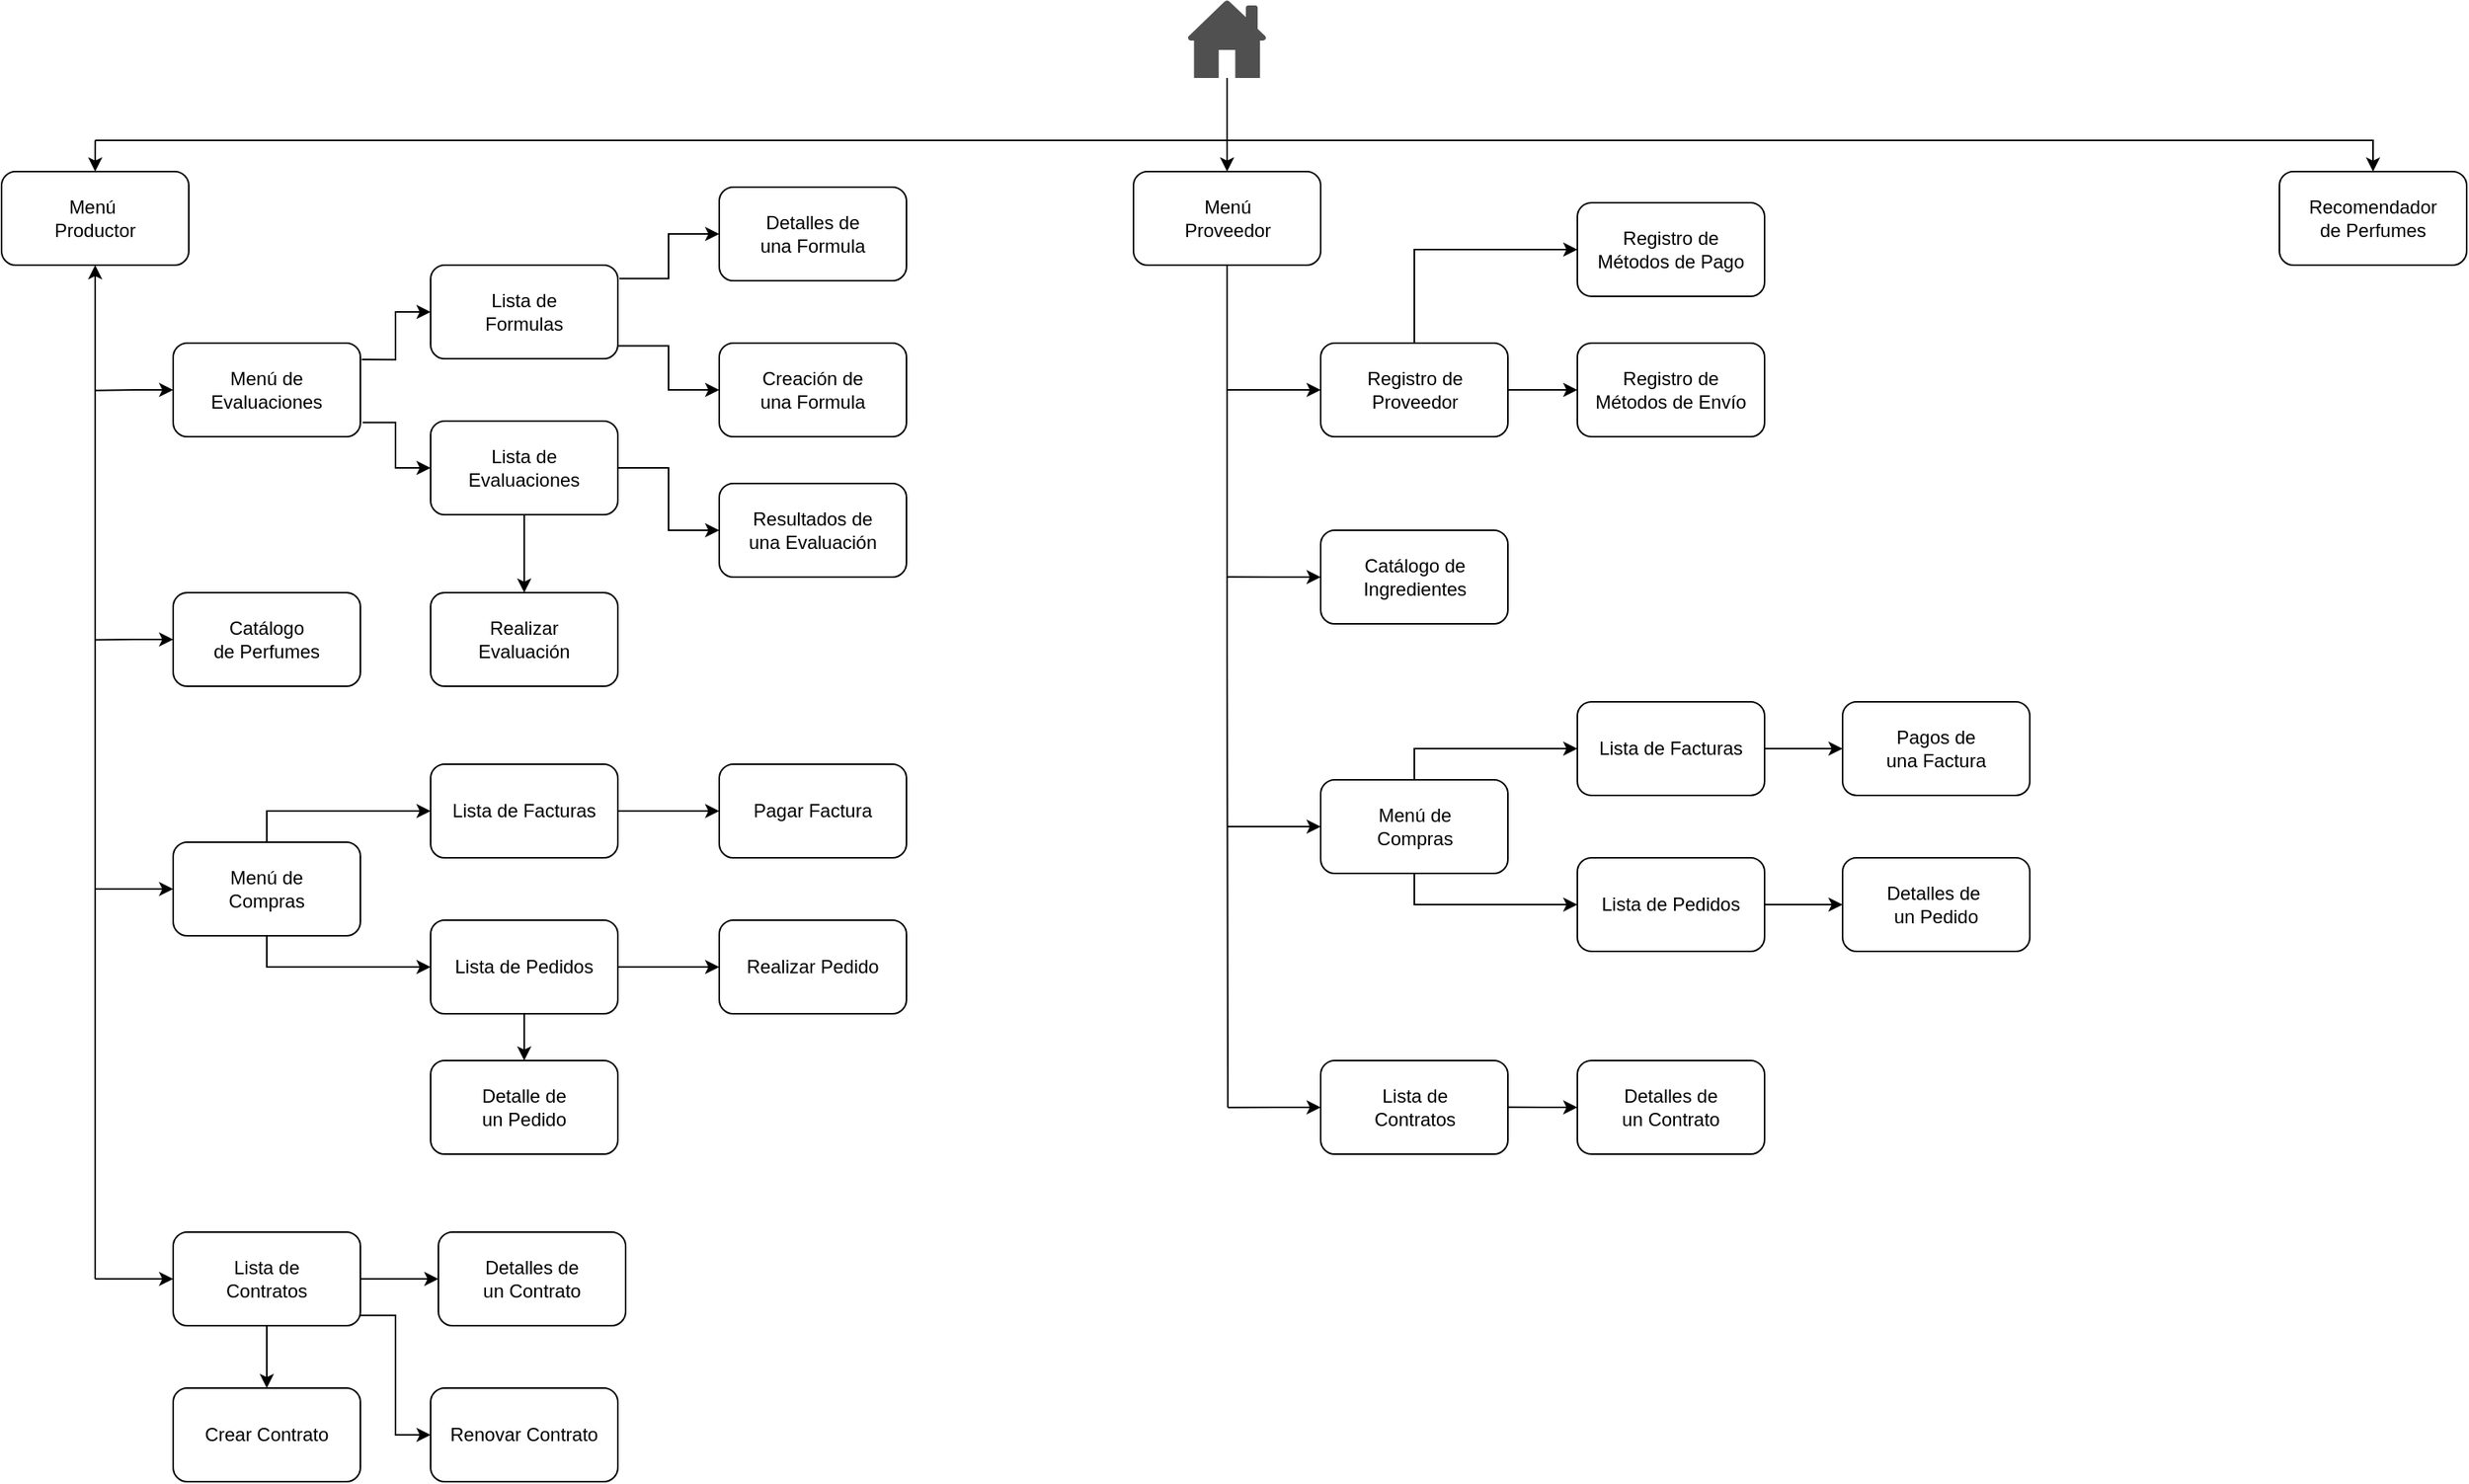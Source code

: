 <mxfile version="13.2.3" type="device"><diagram id="jxEuu7DFCGQaxu_QTB6z" name="Page-1"><mxGraphModel dx="1221" dy="626" grid="1" gridSize="10" guides="1" tooltips="1" connect="1" arrows="1" fold="1" page="1" pageScale="1" pageWidth="850" pageHeight="1100" math="0" shadow="0"><root><mxCell id="0"/><mxCell id="1" parent="0"/><mxCell id="YlrYLxBTYnuvcB4wRKef-1" value="" style="pointerEvents=1;shadow=0;dashed=0;html=1;strokeColor=none;fillColor=#505050;labelPosition=center;verticalLabelPosition=bottom;verticalAlign=top;outlineConnect=0;align=center;shape=mxgraph.office.concepts.home;" vertex="1" parent="1"><mxGeometry x="820" y="10" width="51" height="50" as="geometry"/></mxCell><mxCell id="YlrYLxBTYnuvcB4wRKef-5" style="edgeStyle=orthogonalEdgeStyle;rounded=0;orthogonalLoop=1;jettySize=auto;html=1;exitX=0.5;exitY=0;exitDx=0;exitDy=0;endArrow=none;endFill=0;startArrow=classic;startFill=1;" edge="1" parent="1" source="YlrYLxBTYnuvcB4wRKef-2" target="YlrYLxBTYnuvcB4wRKef-1"><mxGeometry relative="1" as="geometry"/></mxCell><mxCell id="YlrYLxBTYnuvcB4wRKef-12" style="edgeStyle=orthogonalEdgeStyle;rounded=0;orthogonalLoop=1;jettySize=auto;html=1;exitX=0.5;exitY=1;exitDx=0;exitDy=0;startArrow=none;startFill=0;endArrow=none;endFill=0;" edge="1" parent="1" source="YlrYLxBTYnuvcB4wRKef-2"><mxGeometry relative="1" as="geometry"><mxPoint x="846" y="720" as="targetPoint"/><Array as="points"><mxPoint x="846" y="425"/><mxPoint x="846" y="425"/></Array></mxGeometry></mxCell><mxCell id="YlrYLxBTYnuvcB4wRKef-2" value="Menú&lt;br&gt;Proveedor" style="rounded=1;whiteSpace=wrap;html=1;" vertex="1" parent="1"><mxGeometry x="785.5" y="120" width="120" height="60" as="geometry"/></mxCell><mxCell id="YlrYLxBTYnuvcB4wRKef-7" style="edgeStyle=orthogonalEdgeStyle;rounded=0;orthogonalLoop=1;jettySize=auto;html=1;exitX=0.5;exitY=0;exitDx=0;exitDy=0;startArrow=classic;startFill=1;endArrow=none;endFill=0;" edge="1" parent="1" source="YlrYLxBTYnuvcB4wRKef-3"><mxGeometry relative="1" as="geometry"><mxPoint x="120.056" y="100" as="targetPoint"/></mxGeometry></mxCell><mxCell id="YlrYLxBTYnuvcB4wRKef-55" style="edgeStyle=orthogonalEdgeStyle;rounded=0;orthogonalLoop=1;jettySize=auto;html=1;exitX=0.5;exitY=1;exitDx=0;exitDy=0;startArrow=classic;startFill=1;endArrow=none;endFill=0;" edge="1" parent="1" source="YlrYLxBTYnuvcB4wRKef-3"><mxGeometry relative="1" as="geometry"><mxPoint x="120" y="830" as="targetPoint"/></mxGeometry></mxCell><mxCell id="YlrYLxBTYnuvcB4wRKef-3" value="Menú&amp;nbsp;&lt;br&gt;Productor" style="rounded=1;whiteSpace=wrap;html=1;" vertex="1" parent="1"><mxGeometry x="60" y="120" width="120" height="60" as="geometry"/></mxCell><mxCell id="YlrYLxBTYnuvcB4wRKef-6" style="edgeStyle=orthogonalEdgeStyle;rounded=0;orthogonalLoop=1;jettySize=auto;html=1;exitX=0.5;exitY=0;exitDx=0;exitDy=0;startArrow=classic;startFill=1;endArrow=none;endFill=0;" edge="1" parent="1" source="YlrYLxBTYnuvcB4wRKef-4"><mxGeometry relative="1" as="geometry"><mxPoint x="120" y="100" as="targetPoint"/><Array as="points"><mxPoint x="1580" y="100"/></Array></mxGeometry></mxCell><mxCell id="YlrYLxBTYnuvcB4wRKef-4" value="Recomendador&lt;br&gt;de Perfumes" style="rounded=1;whiteSpace=wrap;html=1;" vertex="1" parent="1"><mxGeometry x="1520" y="120" width="120" height="60" as="geometry"/></mxCell><mxCell id="YlrYLxBTYnuvcB4wRKef-13" style="edgeStyle=orthogonalEdgeStyle;rounded=0;orthogonalLoop=1;jettySize=auto;html=1;exitX=0;exitY=0.5;exitDx=0;exitDy=0;startArrow=classic;startFill=1;endArrow=none;endFill=0;" edge="1" parent="1" source="YlrYLxBTYnuvcB4wRKef-8"><mxGeometry relative="1" as="geometry"><mxPoint x="846" y="260" as="targetPoint"/></mxGeometry></mxCell><mxCell id="YlrYLxBTYnuvcB4wRKef-8" value="Registro de&lt;br&gt;Proveedor" style="rounded=1;whiteSpace=wrap;html=1;" vertex="1" parent="1"><mxGeometry x="905.5" y="230" width="120" height="60" as="geometry"/></mxCell><mxCell id="YlrYLxBTYnuvcB4wRKef-34" style="edgeStyle=orthogonalEdgeStyle;rounded=0;orthogonalLoop=1;jettySize=auto;html=1;exitX=0;exitY=0.5;exitDx=0;exitDy=0;startArrow=classic;startFill=1;endArrow=none;endFill=0;" edge="1" parent="1" source="YlrYLxBTYnuvcB4wRKef-10"><mxGeometry relative="1" as="geometry"><mxPoint x="846" y="540" as="targetPoint"/></mxGeometry></mxCell><mxCell id="YlrYLxBTYnuvcB4wRKef-10" value="Menú de&lt;br&gt;Compras" style="rounded=1;whiteSpace=wrap;html=1;" vertex="1" parent="1"><mxGeometry x="905.5" y="510" width="120" height="60" as="geometry"/></mxCell><mxCell id="YlrYLxBTYnuvcB4wRKef-24" style="edgeStyle=orthogonalEdgeStyle;rounded=0;orthogonalLoop=1;jettySize=auto;html=1;exitX=0;exitY=0.5;exitDx=0;exitDy=0;entryX=0.5;entryY=0;entryDx=0;entryDy=0;startArrow=classic;startFill=1;endArrow=none;endFill=0;" edge="1" parent="1" source="YlrYLxBTYnuvcB4wRKef-15" target="YlrYLxBTYnuvcB4wRKef-8"><mxGeometry relative="1" as="geometry"/></mxCell><mxCell id="YlrYLxBTYnuvcB4wRKef-15" value="Registro de&lt;br&gt;Métodos de Pago" style="rounded=1;whiteSpace=wrap;html=1;" vertex="1" parent="1"><mxGeometry x="1070" y="140" width="120" height="60" as="geometry"/></mxCell><mxCell id="YlrYLxBTYnuvcB4wRKef-23" style="edgeStyle=orthogonalEdgeStyle;rounded=0;orthogonalLoop=1;jettySize=auto;html=1;exitX=0;exitY=0.5;exitDx=0;exitDy=0;entryX=1;entryY=0.5;entryDx=0;entryDy=0;startArrow=classic;startFill=1;endArrow=none;endFill=0;" edge="1" parent="1" source="YlrYLxBTYnuvcB4wRKef-16" target="YlrYLxBTYnuvcB4wRKef-8"><mxGeometry relative="1" as="geometry"/></mxCell><mxCell id="YlrYLxBTYnuvcB4wRKef-16" value="Registro de&lt;br&gt;Métodos de Envío" style="rounded=1;whiteSpace=wrap;html=1;" vertex="1" parent="1"><mxGeometry x="1070" y="230" width="120" height="60" as="geometry"/></mxCell><mxCell id="YlrYLxBTYnuvcB4wRKef-35" style="edgeStyle=orthogonalEdgeStyle;rounded=0;orthogonalLoop=1;jettySize=auto;html=1;exitX=0;exitY=0.5;exitDx=0;exitDy=0;startArrow=classic;startFill=1;endArrow=none;endFill=0;" edge="1" parent="1" source="YlrYLxBTYnuvcB4wRKef-19"><mxGeometry relative="1" as="geometry"><mxPoint x="846" y="379.857" as="targetPoint"/></mxGeometry></mxCell><mxCell id="YlrYLxBTYnuvcB4wRKef-19" value="Catálogo de&lt;br&gt;Ingredientes" style="rounded=1;whiteSpace=wrap;html=1;" vertex="1" parent="1"><mxGeometry x="905.5" y="350" width="120" height="60" as="geometry"/></mxCell><mxCell id="YlrYLxBTYnuvcB4wRKef-33" style="edgeStyle=orthogonalEdgeStyle;rounded=0;orthogonalLoop=1;jettySize=auto;html=1;exitX=0;exitY=0.5;exitDx=0;exitDy=0;entryX=0.5;entryY=0;entryDx=0;entryDy=0;startArrow=classic;startFill=1;endArrow=none;endFill=0;" edge="1" parent="1" source="YlrYLxBTYnuvcB4wRKef-25" target="YlrYLxBTYnuvcB4wRKef-10"><mxGeometry relative="1" as="geometry"/></mxCell><mxCell id="YlrYLxBTYnuvcB4wRKef-25" value="Lista de Facturas" style="rounded=1;whiteSpace=wrap;html=1;" vertex="1" parent="1"><mxGeometry x="1070" y="460" width="120" height="60" as="geometry"/></mxCell><mxCell id="YlrYLxBTYnuvcB4wRKef-32" style="edgeStyle=orthogonalEdgeStyle;rounded=0;orthogonalLoop=1;jettySize=auto;html=1;exitX=0;exitY=0.5;exitDx=0;exitDy=0;entryX=0.5;entryY=1;entryDx=0;entryDy=0;startArrow=classic;startFill=1;endArrow=none;endFill=0;" edge="1" parent="1" source="YlrYLxBTYnuvcB4wRKef-26" target="YlrYLxBTYnuvcB4wRKef-10"><mxGeometry relative="1" as="geometry"/></mxCell><mxCell id="YlrYLxBTYnuvcB4wRKef-26" value="Lista de Pedidos" style="rounded=1;whiteSpace=wrap;html=1;" vertex="1" parent="1"><mxGeometry x="1070" y="560" width="120" height="60" as="geometry"/></mxCell><mxCell id="YlrYLxBTYnuvcB4wRKef-29" style="edgeStyle=orthogonalEdgeStyle;rounded=0;orthogonalLoop=1;jettySize=auto;html=1;exitX=0;exitY=0.5;exitDx=0;exitDy=0;entryX=1;entryY=0.5;entryDx=0;entryDy=0;startArrow=classic;startFill=1;endArrow=none;endFill=0;" edge="1" parent="1" source="YlrYLxBTYnuvcB4wRKef-28" target="YlrYLxBTYnuvcB4wRKef-25"><mxGeometry relative="1" as="geometry"/></mxCell><mxCell id="YlrYLxBTYnuvcB4wRKef-28" value="Pagos de&lt;br&gt;una Factura" style="rounded=1;whiteSpace=wrap;html=1;" vertex="1" parent="1"><mxGeometry x="1240" y="460" width="120" height="60" as="geometry"/></mxCell><mxCell id="YlrYLxBTYnuvcB4wRKef-31" style="edgeStyle=orthogonalEdgeStyle;rounded=0;orthogonalLoop=1;jettySize=auto;html=1;exitX=0;exitY=0.5;exitDx=0;exitDy=0;entryX=1;entryY=0.5;entryDx=0;entryDy=0;startArrow=classic;startFill=1;endArrow=none;endFill=0;" edge="1" parent="1" source="YlrYLxBTYnuvcB4wRKef-30" target="YlrYLxBTYnuvcB4wRKef-26"><mxGeometry relative="1" as="geometry"/></mxCell><mxCell id="YlrYLxBTYnuvcB4wRKef-30" value="Detalles de&amp;nbsp;&lt;br&gt;un Pedido" style="rounded=1;whiteSpace=wrap;html=1;" vertex="1" parent="1"><mxGeometry x="1240" y="560" width="120" height="60" as="geometry"/></mxCell><mxCell id="YlrYLxBTYnuvcB4wRKef-39" style="edgeStyle=orthogonalEdgeStyle;rounded=0;orthogonalLoop=1;jettySize=auto;html=1;exitX=0;exitY=0.5;exitDx=0;exitDy=0;startArrow=classic;startFill=1;endArrow=none;endFill=0;" edge="1" parent="1" source="YlrYLxBTYnuvcB4wRKef-36"><mxGeometry relative="1" as="geometry"><mxPoint x="846" y="720.116" as="targetPoint"/></mxGeometry></mxCell><mxCell id="YlrYLxBTYnuvcB4wRKef-36" value="Lista de&lt;br&gt;Contratos" style="rounded=1;whiteSpace=wrap;html=1;" vertex="1" parent="1"><mxGeometry x="905.5" y="690" width="120" height="60" as="geometry"/></mxCell><mxCell id="YlrYLxBTYnuvcB4wRKef-38" style="edgeStyle=orthogonalEdgeStyle;rounded=0;orthogonalLoop=1;jettySize=auto;html=1;exitX=0;exitY=0.5;exitDx=0;exitDy=0;startArrow=classic;startFill=1;endArrow=none;endFill=0;" edge="1" parent="1" source="YlrYLxBTYnuvcB4wRKef-37"><mxGeometry relative="1" as="geometry"><mxPoint x="1026" y="719.857" as="targetPoint"/></mxGeometry></mxCell><mxCell id="YlrYLxBTYnuvcB4wRKef-37" value="Detalles de&lt;br&gt;un Contrato" style="rounded=1;whiteSpace=wrap;html=1;" vertex="1" parent="1"><mxGeometry x="1070" y="690" width="120" height="60" as="geometry"/></mxCell><mxCell id="YlrYLxBTYnuvcB4wRKef-58" style="edgeStyle=orthogonalEdgeStyle;rounded=0;orthogonalLoop=1;jettySize=auto;html=1;exitX=0;exitY=0.5;exitDx=0;exitDy=0;startArrow=classic;startFill=1;endArrow=none;endFill=0;" edge="1" parent="1" source="YlrYLxBTYnuvcB4wRKef-40"><mxGeometry relative="1" as="geometry"><mxPoint x="120" y="260.333" as="targetPoint"/><Array as="points"><mxPoint x="145" y="260"/></Array></mxGeometry></mxCell><mxCell id="YlrYLxBTYnuvcB4wRKef-40" value="Menú de&lt;br&gt;Evaluaciones" style="rounded=1;whiteSpace=wrap;html=1;" vertex="1" parent="1"><mxGeometry x="170" y="230" width="120" height="60" as="geometry"/></mxCell><mxCell id="YlrYLxBTYnuvcB4wRKef-54" style="edgeStyle=orthogonalEdgeStyle;rounded=0;orthogonalLoop=1;jettySize=auto;html=1;exitX=0;exitY=0.5;exitDx=0;exitDy=0;entryX=1.007;entryY=0.176;entryDx=0;entryDy=0;entryPerimeter=0;startArrow=classic;startFill=1;endArrow=none;endFill=0;" edge="1" parent="1" source="YlrYLxBTYnuvcB4wRKef-41" target="YlrYLxBTYnuvcB4wRKef-40"><mxGeometry relative="1" as="geometry"/></mxCell><mxCell id="YlrYLxBTYnuvcB4wRKef-41" value="Lista de&lt;br&gt;Formulas" style="rounded=1;whiteSpace=wrap;html=1;" vertex="1" parent="1"><mxGeometry x="335" y="180" width="120" height="60" as="geometry"/></mxCell><mxCell id="YlrYLxBTYnuvcB4wRKef-52" style="edgeStyle=orthogonalEdgeStyle;rounded=0;orthogonalLoop=1;jettySize=auto;html=1;exitX=0;exitY=0.5;exitDx=0;exitDy=0;entryX=1.008;entryY=0.144;entryDx=0;entryDy=0;entryPerimeter=0;startArrow=classic;startFill=1;endArrow=none;endFill=0;" edge="1" parent="1" source="YlrYLxBTYnuvcB4wRKef-42" target="YlrYLxBTYnuvcB4wRKef-41"><mxGeometry relative="1" as="geometry"/></mxCell><mxCell id="YlrYLxBTYnuvcB4wRKef-42" value="Detalles de&lt;br&gt;una Formula" style="rounded=1;whiteSpace=wrap;html=1;" vertex="1" parent="1"><mxGeometry x="520" y="130" width="120" height="60" as="geometry"/></mxCell><mxCell id="YlrYLxBTYnuvcB4wRKef-51" style="edgeStyle=orthogonalEdgeStyle;rounded=0;orthogonalLoop=1;jettySize=auto;html=1;exitX=0;exitY=0.5;exitDx=0;exitDy=0;entryX=0.996;entryY=0.862;entryDx=0;entryDy=0;entryPerimeter=0;startArrow=classic;startFill=1;endArrow=none;endFill=0;" edge="1" parent="1" source="YlrYLxBTYnuvcB4wRKef-43" target="YlrYLxBTYnuvcB4wRKef-41"><mxGeometry relative="1" as="geometry"/></mxCell><mxCell id="YlrYLxBTYnuvcB4wRKef-43" value="Creación de&lt;br&gt;una Formula" style="rounded=1;whiteSpace=wrap;html=1;" vertex="1" parent="1"><mxGeometry x="520" y="230" width="120" height="60" as="geometry"/></mxCell><mxCell id="YlrYLxBTYnuvcB4wRKef-53" style="edgeStyle=orthogonalEdgeStyle;rounded=0;orthogonalLoop=1;jettySize=auto;html=1;exitX=0;exitY=0.5;exitDx=0;exitDy=0;entryX=1.012;entryY=0.848;entryDx=0;entryDy=0;entryPerimeter=0;startArrow=classic;startFill=1;endArrow=none;endFill=0;" edge="1" parent="1" source="YlrYLxBTYnuvcB4wRKef-44" target="YlrYLxBTYnuvcB4wRKef-40"><mxGeometry relative="1" as="geometry"/></mxCell><mxCell id="YlrYLxBTYnuvcB4wRKef-44" value="Lista de&lt;br&gt;Evaluaciones" style="rounded=1;whiteSpace=wrap;html=1;" vertex="1" parent="1"><mxGeometry x="335" y="280" width="120" height="60" as="geometry"/></mxCell><mxCell id="YlrYLxBTYnuvcB4wRKef-48" style="edgeStyle=orthogonalEdgeStyle;rounded=0;orthogonalLoop=1;jettySize=auto;html=1;exitX=0;exitY=0.5;exitDx=0;exitDy=0;startArrow=classic;startFill=1;endArrow=none;endFill=0;entryX=1;entryY=0.5;entryDx=0;entryDy=0;" edge="1" parent="1" source="YlrYLxBTYnuvcB4wRKef-46" target="YlrYLxBTYnuvcB4wRKef-44"><mxGeometry relative="1" as="geometry"><mxPoint x="490" y="310" as="targetPoint"/></mxGeometry></mxCell><mxCell id="YlrYLxBTYnuvcB4wRKef-46" value="Resultados de&lt;br&gt;una Evaluación" style="rounded=1;whiteSpace=wrap;html=1;" vertex="1" parent="1"><mxGeometry x="520" y="320" width="120" height="60" as="geometry"/></mxCell><mxCell id="YlrYLxBTYnuvcB4wRKef-50" style="edgeStyle=orthogonalEdgeStyle;rounded=0;orthogonalLoop=1;jettySize=auto;html=1;exitX=0.5;exitY=0;exitDx=0;exitDy=0;entryX=0.5;entryY=1;entryDx=0;entryDy=0;startArrow=classic;startFill=1;endArrow=none;endFill=0;" edge="1" parent="1" source="YlrYLxBTYnuvcB4wRKef-47" target="YlrYLxBTYnuvcB4wRKef-44"><mxGeometry relative="1" as="geometry"/></mxCell><mxCell id="YlrYLxBTYnuvcB4wRKef-47" value="Realizar&lt;br&gt;Evaluación" style="rounded=1;whiteSpace=wrap;html=1;" vertex="1" parent="1"><mxGeometry x="335" y="390" width="120" height="60" as="geometry"/></mxCell><mxCell id="YlrYLxBTYnuvcB4wRKef-72" style="edgeStyle=orthogonalEdgeStyle;rounded=0;orthogonalLoop=1;jettySize=auto;html=1;exitX=0;exitY=0.5;exitDx=0;exitDy=0;startArrow=classic;startFill=1;endArrow=none;endFill=0;" edge="1" parent="1" source="YlrYLxBTYnuvcB4wRKef-59"><mxGeometry relative="1" as="geometry"><mxPoint x="120" y="580" as="targetPoint"/></mxGeometry></mxCell><mxCell id="YlrYLxBTYnuvcB4wRKef-59" value="Menú de&lt;br&gt;Compras" style="rounded=1;whiteSpace=wrap;html=1;" vertex="1" parent="1"><mxGeometry x="170" y="550" width="120" height="60" as="geometry"/></mxCell><mxCell id="YlrYLxBTYnuvcB4wRKef-69" style="edgeStyle=orthogonalEdgeStyle;rounded=0;orthogonalLoop=1;jettySize=auto;html=1;exitX=0;exitY=0.5;exitDx=0;exitDy=0;entryX=0.5;entryY=0;entryDx=0;entryDy=0;startArrow=classic;startFill=1;endArrow=none;endFill=0;" edge="1" parent="1" source="YlrYLxBTYnuvcB4wRKef-60" target="YlrYLxBTYnuvcB4wRKef-59"><mxGeometry relative="1" as="geometry"/></mxCell><mxCell id="YlrYLxBTYnuvcB4wRKef-60" value="Lista de Facturas" style="rounded=1;whiteSpace=wrap;html=1;" vertex="1" parent="1"><mxGeometry x="335" y="500" width="120" height="60" as="geometry"/></mxCell><mxCell id="YlrYLxBTYnuvcB4wRKef-70" style="edgeStyle=orthogonalEdgeStyle;rounded=0;orthogonalLoop=1;jettySize=auto;html=1;exitX=0;exitY=0.5;exitDx=0;exitDy=0;entryX=0.5;entryY=1;entryDx=0;entryDy=0;startArrow=classic;startFill=1;endArrow=none;endFill=0;" edge="1" parent="1" source="YlrYLxBTYnuvcB4wRKef-61" target="YlrYLxBTYnuvcB4wRKef-59"><mxGeometry relative="1" as="geometry"/></mxCell><mxCell id="YlrYLxBTYnuvcB4wRKef-61" value="Lista de Pedidos" style="rounded=1;whiteSpace=wrap;html=1;" vertex="1" parent="1"><mxGeometry x="335" y="600" width="120" height="60" as="geometry"/></mxCell><mxCell id="YlrYLxBTYnuvcB4wRKef-71" style="edgeStyle=orthogonalEdgeStyle;rounded=0;orthogonalLoop=1;jettySize=auto;html=1;exitX=0;exitY=0.5;exitDx=0;exitDy=0;startArrow=classic;startFill=1;endArrow=none;endFill=0;entryX=1;entryY=0.5;entryDx=0;entryDy=0;" edge="1" parent="1" source="YlrYLxBTYnuvcB4wRKef-62" target="YlrYLxBTYnuvcB4wRKef-60"><mxGeometry relative="1" as="geometry"><mxPoint x="460" y="530.333" as="targetPoint"/></mxGeometry></mxCell><mxCell id="YlrYLxBTYnuvcB4wRKef-62" value="Pagar Factura" style="rounded=1;whiteSpace=wrap;html=1;" vertex="1" parent="1"><mxGeometry x="520" y="500" width="120" height="60" as="geometry"/></mxCell><mxCell id="YlrYLxBTYnuvcB4wRKef-84" style="edgeStyle=orthogonalEdgeStyle;rounded=0;orthogonalLoop=1;jettySize=auto;html=1;exitX=0;exitY=0.5;exitDx=0;exitDy=0;startArrow=classic;startFill=1;endArrow=none;endFill=0;entryX=1;entryY=0.5;entryDx=0;entryDy=0;" edge="1" parent="1" source="YlrYLxBTYnuvcB4wRKef-64" target="YlrYLxBTYnuvcB4wRKef-61"><mxGeometry relative="1" as="geometry"><mxPoint x="460" y="630.286" as="targetPoint"/></mxGeometry></mxCell><mxCell id="YlrYLxBTYnuvcB4wRKef-64" value="Realizar Pedido" style="rounded=1;whiteSpace=wrap;html=1;" vertex="1" parent="1"><mxGeometry x="520" y="600" width="120" height="60" as="geometry"/></mxCell><mxCell id="YlrYLxBTYnuvcB4wRKef-66" style="edgeStyle=orthogonalEdgeStyle;rounded=0;orthogonalLoop=1;jettySize=auto;html=1;exitX=0.5;exitY=0;exitDx=0;exitDy=0;entryX=0.5;entryY=1;entryDx=0;entryDy=0;startArrow=classic;startFill=1;endArrow=none;endFill=0;" edge="1" parent="1" source="YlrYLxBTYnuvcB4wRKef-65" target="YlrYLxBTYnuvcB4wRKef-61"><mxGeometry relative="1" as="geometry"/></mxCell><mxCell id="YlrYLxBTYnuvcB4wRKef-65" value="Detalle de&lt;br&gt;un Pedido" style="rounded=1;whiteSpace=wrap;html=1;" vertex="1" parent="1"><mxGeometry x="335" y="690" width="120" height="60" as="geometry"/></mxCell><mxCell id="YlrYLxBTYnuvcB4wRKef-81" style="edgeStyle=orthogonalEdgeStyle;rounded=0;orthogonalLoop=1;jettySize=auto;html=1;exitX=0;exitY=0.5;exitDx=0;exitDy=0;startArrow=classic;startFill=1;endArrow=none;endFill=0;" edge="1" parent="1" source="YlrYLxBTYnuvcB4wRKef-73"><mxGeometry relative="1" as="geometry"><mxPoint x="120" y="830" as="targetPoint"/></mxGeometry></mxCell><mxCell id="YlrYLxBTYnuvcB4wRKef-73" value="Lista de&lt;br&gt;Contratos" style="rounded=1;whiteSpace=wrap;html=1;" vertex="1" parent="1"><mxGeometry x="170" y="800" width="120" height="60" as="geometry"/></mxCell><mxCell id="YlrYLxBTYnuvcB4wRKef-75" style="edgeStyle=orthogonalEdgeStyle;rounded=0;orthogonalLoop=1;jettySize=auto;html=1;exitX=0;exitY=0.5;exitDx=0;exitDy=0;entryX=1;entryY=0.5;entryDx=0;entryDy=0;startArrow=classic;startFill=1;endArrow=none;endFill=0;" edge="1" parent="1" source="YlrYLxBTYnuvcB4wRKef-74" target="YlrYLxBTYnuvcB4wRKef-73"><mxGeometry relative="1" as="geometry"/></mxCell><mxCell id="YlrYLxBTYnuvcB4wRKef-74" value="Detalles de&lt;br&gt;un Contrato" style="rounded=1;whiteSpace=wrap;html=1;" vertex="1" parent="1"><mxGeometry x="340" y="800" width="120" height="60" as="geometry"/></mxCell><mxCell id="YlrYLxBTYnuvcB4wRKef-80" style="edgeStyle=orthogonalEdgeStyle;rounded=0;orthogonalLoop=1;jettySize=auto;html=1;exitX=0.5;exitY=0;exitDx=0;exitDy=0;entryX=0.5;entryY=1;entryDx=0;entryDy=0;startArrow=classic;startFill=1;endArrow=none;endFill=0;" edge="1" parent="1" source="YlrYLxBTYnuvcB4wRKef-76" target="YlrYLxBTYnuvcB4wRKef-73"><mxGeometry relative="1" as="geometry"/></mxCell><mxCell id="YlrYLxBTYnuvcB4wRKef-76" value="Crear Contrato" style="rounded=1;whiteSpace=wrap;html=1;" vertex="1" parent="1"><mxGeometry x="170" y="900" width="120" height="60" as="geometry"/></mxCell><mxCell id="YlrYLxBTYnuvcB4wRKef-78" style="edgeStyle=orthogonalEdgeStyle;rounded=0;orthogonalLoop=1;jettySize=auto;html=1;exitX=0;exitY=0.5;exitDx=0;exitDy=0;entryX=1;entryY=0.89;entryDx=0;entryDy=0;entryPerimeter=0;startArrow=classic;startFill=1;endArrow=none;endFill=0;" edge="1" parent="1" source="YlrYLxBTYnuvcB4wRKef-77" target="YlrYLxBTYnuvcB4wRKef-73"><mxGeometry relative="1" as="geometry"/></mxCell><mxCell id="YlrYLxBTYnuvcB4wRKef-77" value="Renovar Contrato" style="rounded=1;whiteSpace=wrap;html=1;" vertex="1" parent="1"><mxGeometry x="335" y="900" width="120" height="60" as="geometry"/></mxCell><mxCell id="YlrYLxBTYnuvcB4wRKef-83" style="edgeStyle=orthogonalEdgeStyle;rounded=0;orthogonalLoop=1;jettySize=auto;html=1;exitX=0;exitY=0.5;exitDx=0;exitDy=0;startArrow=classic;startFill=1;endArrow=none;endFill=0;" edge="1" parent="1" source="YlrYLxBTYnuvcB4wRKef-82"><mxGeometry relative="1" as="geometry"><mxPoint x="120" y="420.19" as="targetPoint"/><Array as="points"><mxPoint x="145" y="420"/></Array></mxGeometry></mxCell><mxCell id="YlrYLxBTYnuvcB4wRKef-82" value="Catálogo&lt;br&gt;de Perfumes" style="rounded=1;whiteSpace=wrap;html=1;" vertex="1" parent="1"><mxGeometry x="170" y="390" width="120" height="60" as="geometry"/></mxCell></root></mxGraphModel></diagram></mxfile>